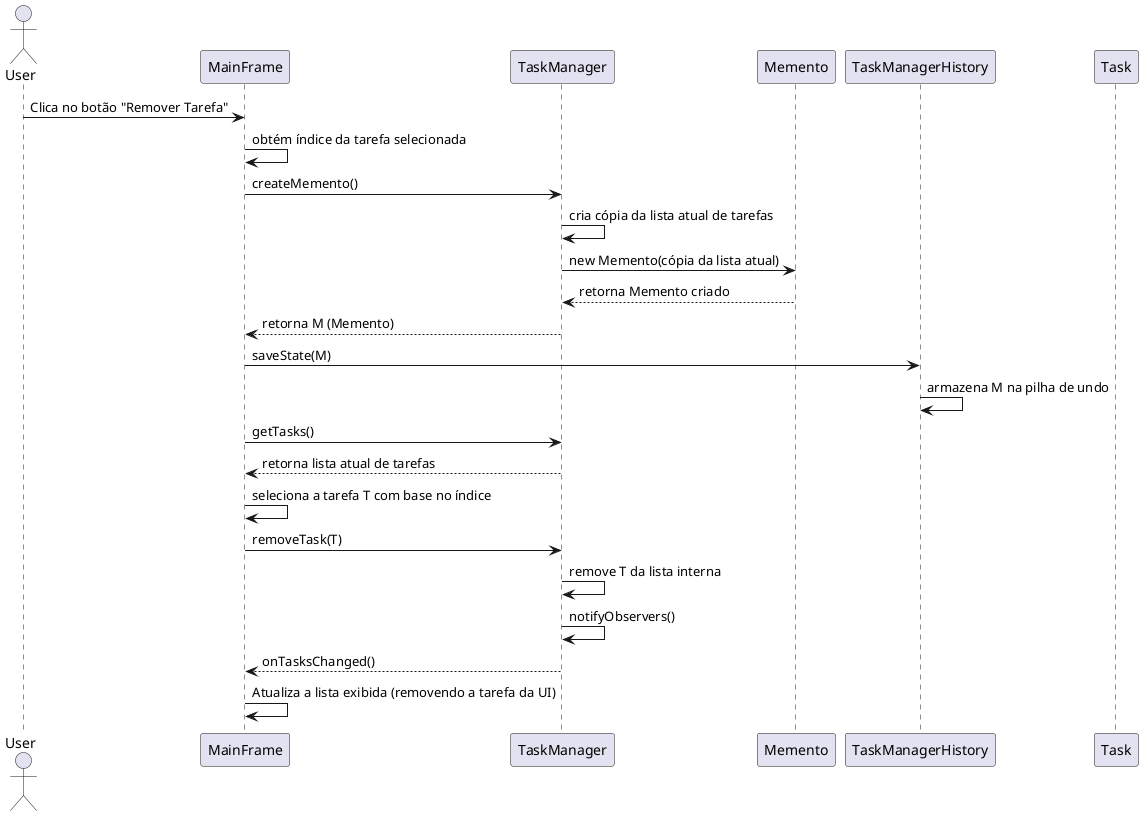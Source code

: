 @startuml

actor User

participant "MainFrame" as MF
participant "TaskManager" as TM
participant "Memento" as M
participant "TaskManagerHistory" as TH
participant "Task" as T

User -> MF: Clica no botão "Remover Tarefa"
MF -> MF: obtém índice da tarefa selecionada
MF -> TM: createMemento()
TM -> TM: cria cópia da lista atual de tarefas
TM -> M: new Memento(cópia da lista atual)
M --> TM: retorna Memento criado
TM --> MF: retorna M (Memento)

MF -> TH: saveState(M)
TH -> TH: armazena M na pilha de undo

MF -> TM: getTasks()
TM --> MF: retorna lista atual de tarefas
MF -> MF: seleciona a tarefa T com base no índice

MF -> TM: removeTask(T)
TM -> TM: remove T da lista interna
TM -> TM: notifyObservers()
TM --> MF: onTasksChanged()
MF -> MF: Atualiza a lista exibida (removendo a tarefa da UI)

@enduml
